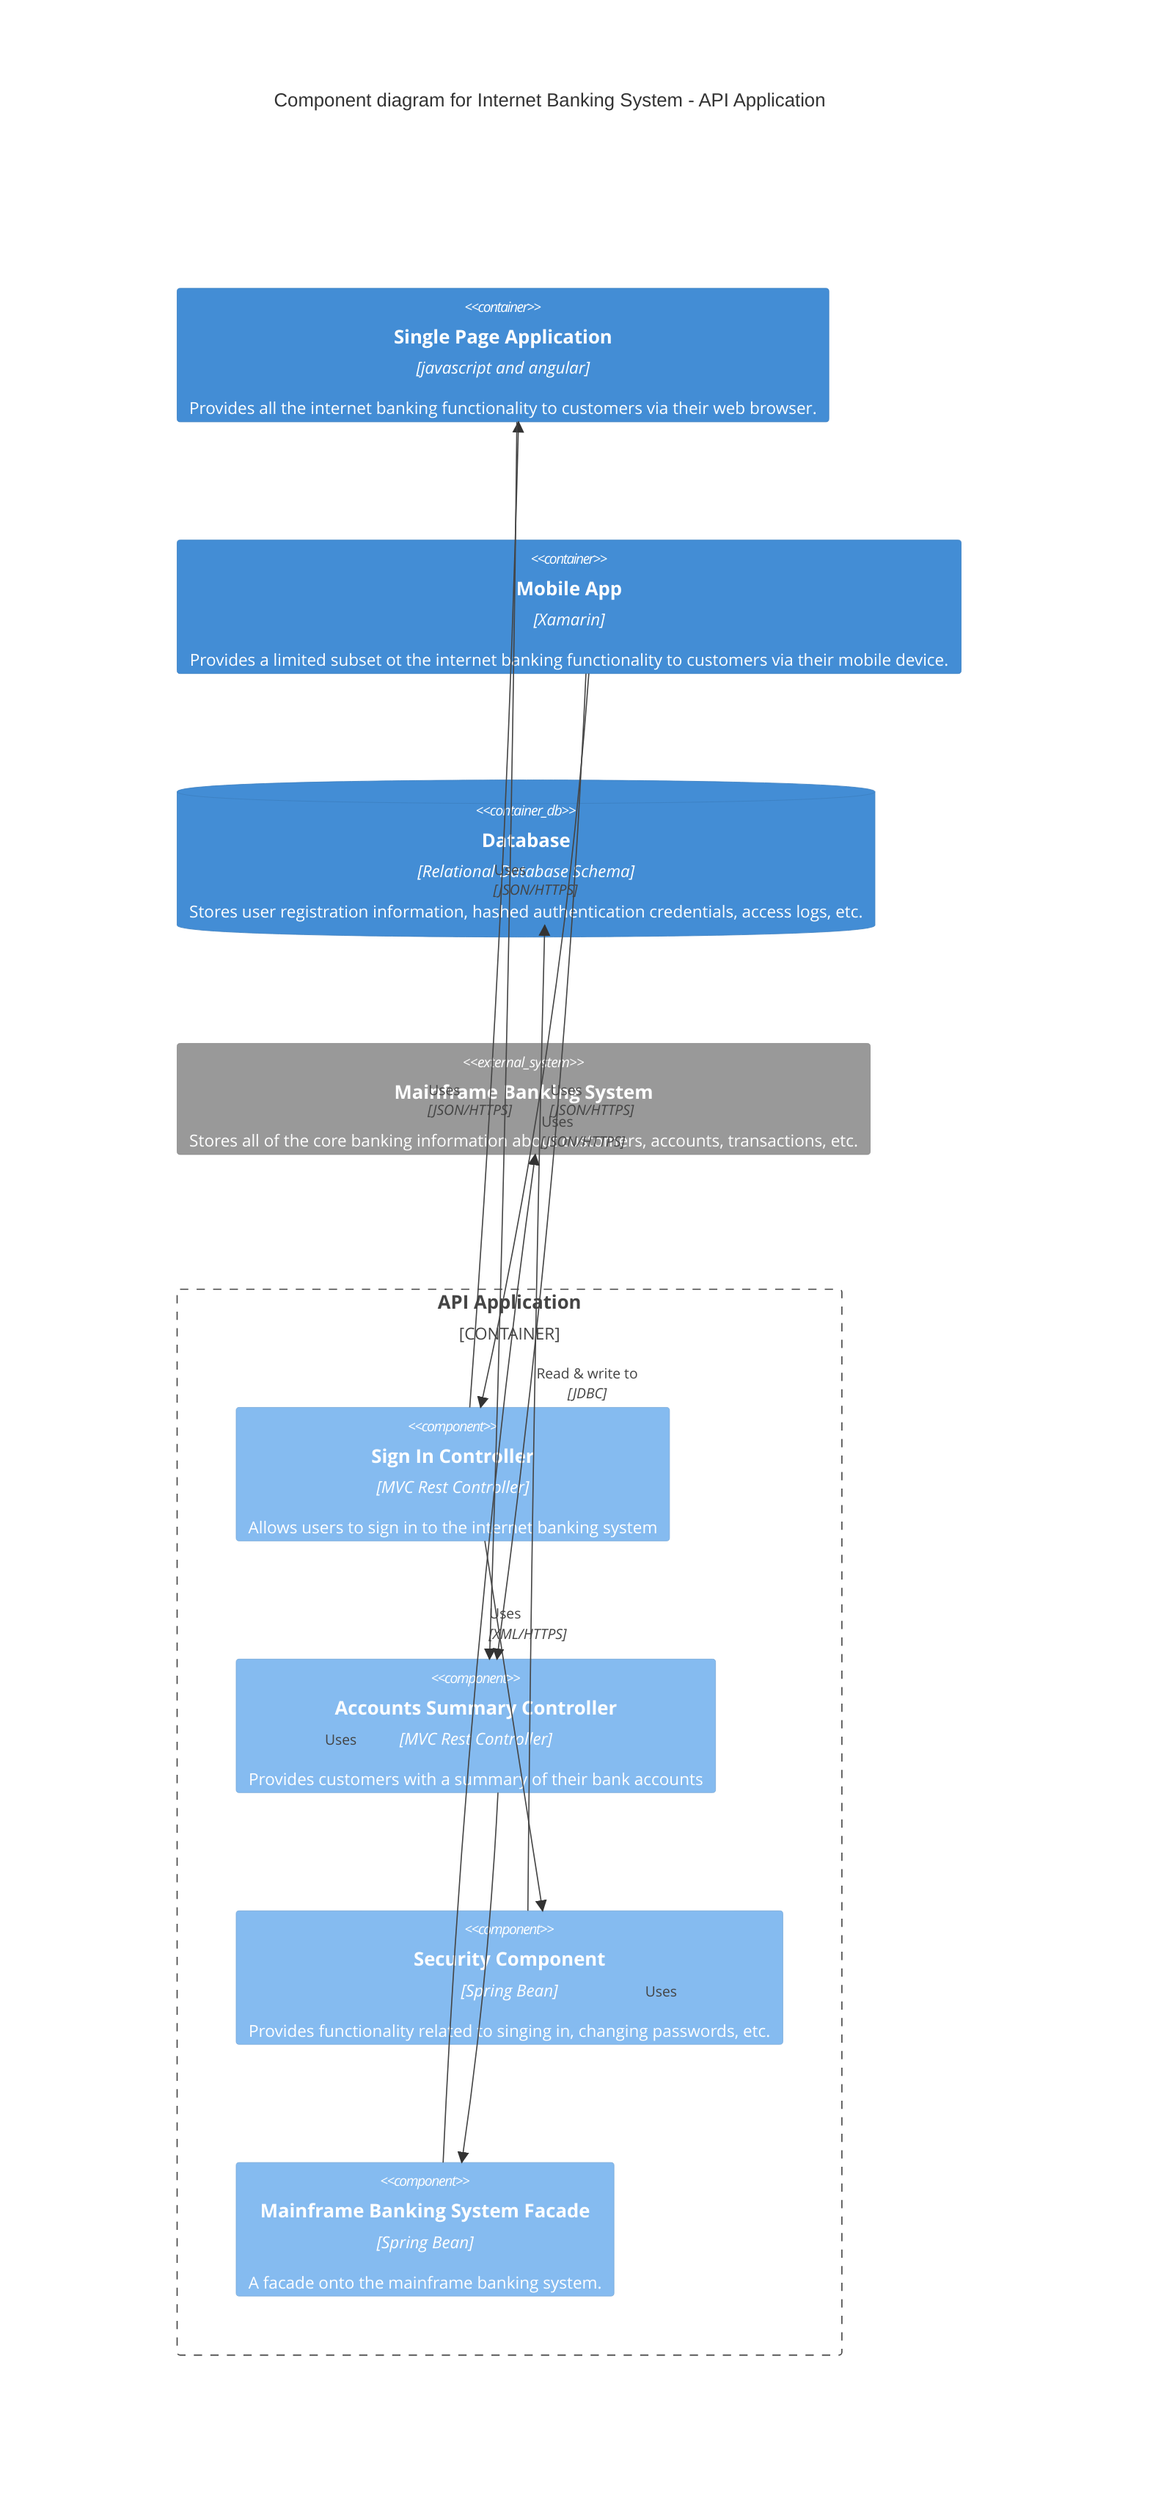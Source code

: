 C4Component
    title Component diagram for Internet Banking System - API Application

    Container(spa, "Single Page Application", "javascript and angular", "Provides all the internet banking functionality to customers via their web browser.")
    Container(ma, "Mobile App", "Xamarin", "Provides a limited subset ot the internet banking functionality to customers via their mobile device.")
    ContainerDb(db, "Database", "Relational Database Schema", "Stores user registration information, hashed authentication credentials, access logs, etc.")
    System_Ext(mbs, "Mainframe Banking System", "Stores all of the core banking information about customers, accounts, transactions, etc.")

    Container_Boundary(api, "API Application") {
        Component(sign, "Sign In Controller", "MVC Rest Controller", "Allows users to sign in to the internet banking system")
        Component(accounts, "Accounts Summary Controller", "MVC Rest Controller", "Provides customers with a summary of their bank accounts")
        Component(security, "Security Component", "Spring Bean", "Provides functionality related to singing in, changing passwords, etc.")
        Component(mbsfacade, "Mainframe Banking System Facade", "Spring Bean", "A facade onto the mainframe banking system.")

        Rel(sign, security, "Uses")
        Rel(accounts, mbsfacade, "Uses")
        Rel(security, db, "Read & write to", "JDBC")
        Rel(mbsfacade, mbs, "Uses", "XML/HTTPS")
    }

    Rel_Back(spa, sign, "Uses", "JSON/HTTPS")
    Rel(spa, accounts, "Uses", "JSON/HTTPS")

    Rel(ma, sign, "Uses", "JSON/HTTPS")
    Rel(ma, accounts, "Uses", "JSON/HTTPS")

    UpdateRelStyle(spa, sign, $offsetY="-40") 
    UpdateRelStyle(spa, accounts, $offsetX="40", $offsetY="40")

    UpdateRelStyle(ma, sign, $offsetX="-90", $offsetY="40")
    UpdateRelStyle(ma, accounts, $offsetY="-40")

        UpdateRelStyle(sign, security, $offsetX="-160", $offsetY="10")
        UpdateRelStyle(accounts, mbsfacade, $offsetX="140", $offsetY="10")
        UpdateRelStyle(security, db, $offsetY="-40")
        UpdateRelStyle(mbsfacade, mbs, $offsetY="-40")